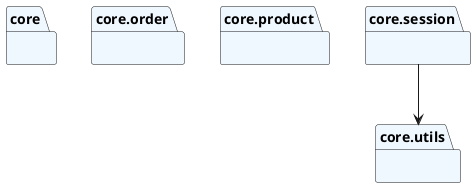 @startuml packages
set namespaceSeparator none
package "core" as core #aliceblue {
}
package "core.order" as core.order #aliceblue {
}
package "core.product" as core.product #aliceblue {
}
package "core.session" as core.session #aliceblue {
}
package "core.utils" as core.utils #aliceblue {
}
core.session --> core.utils
@enduml

